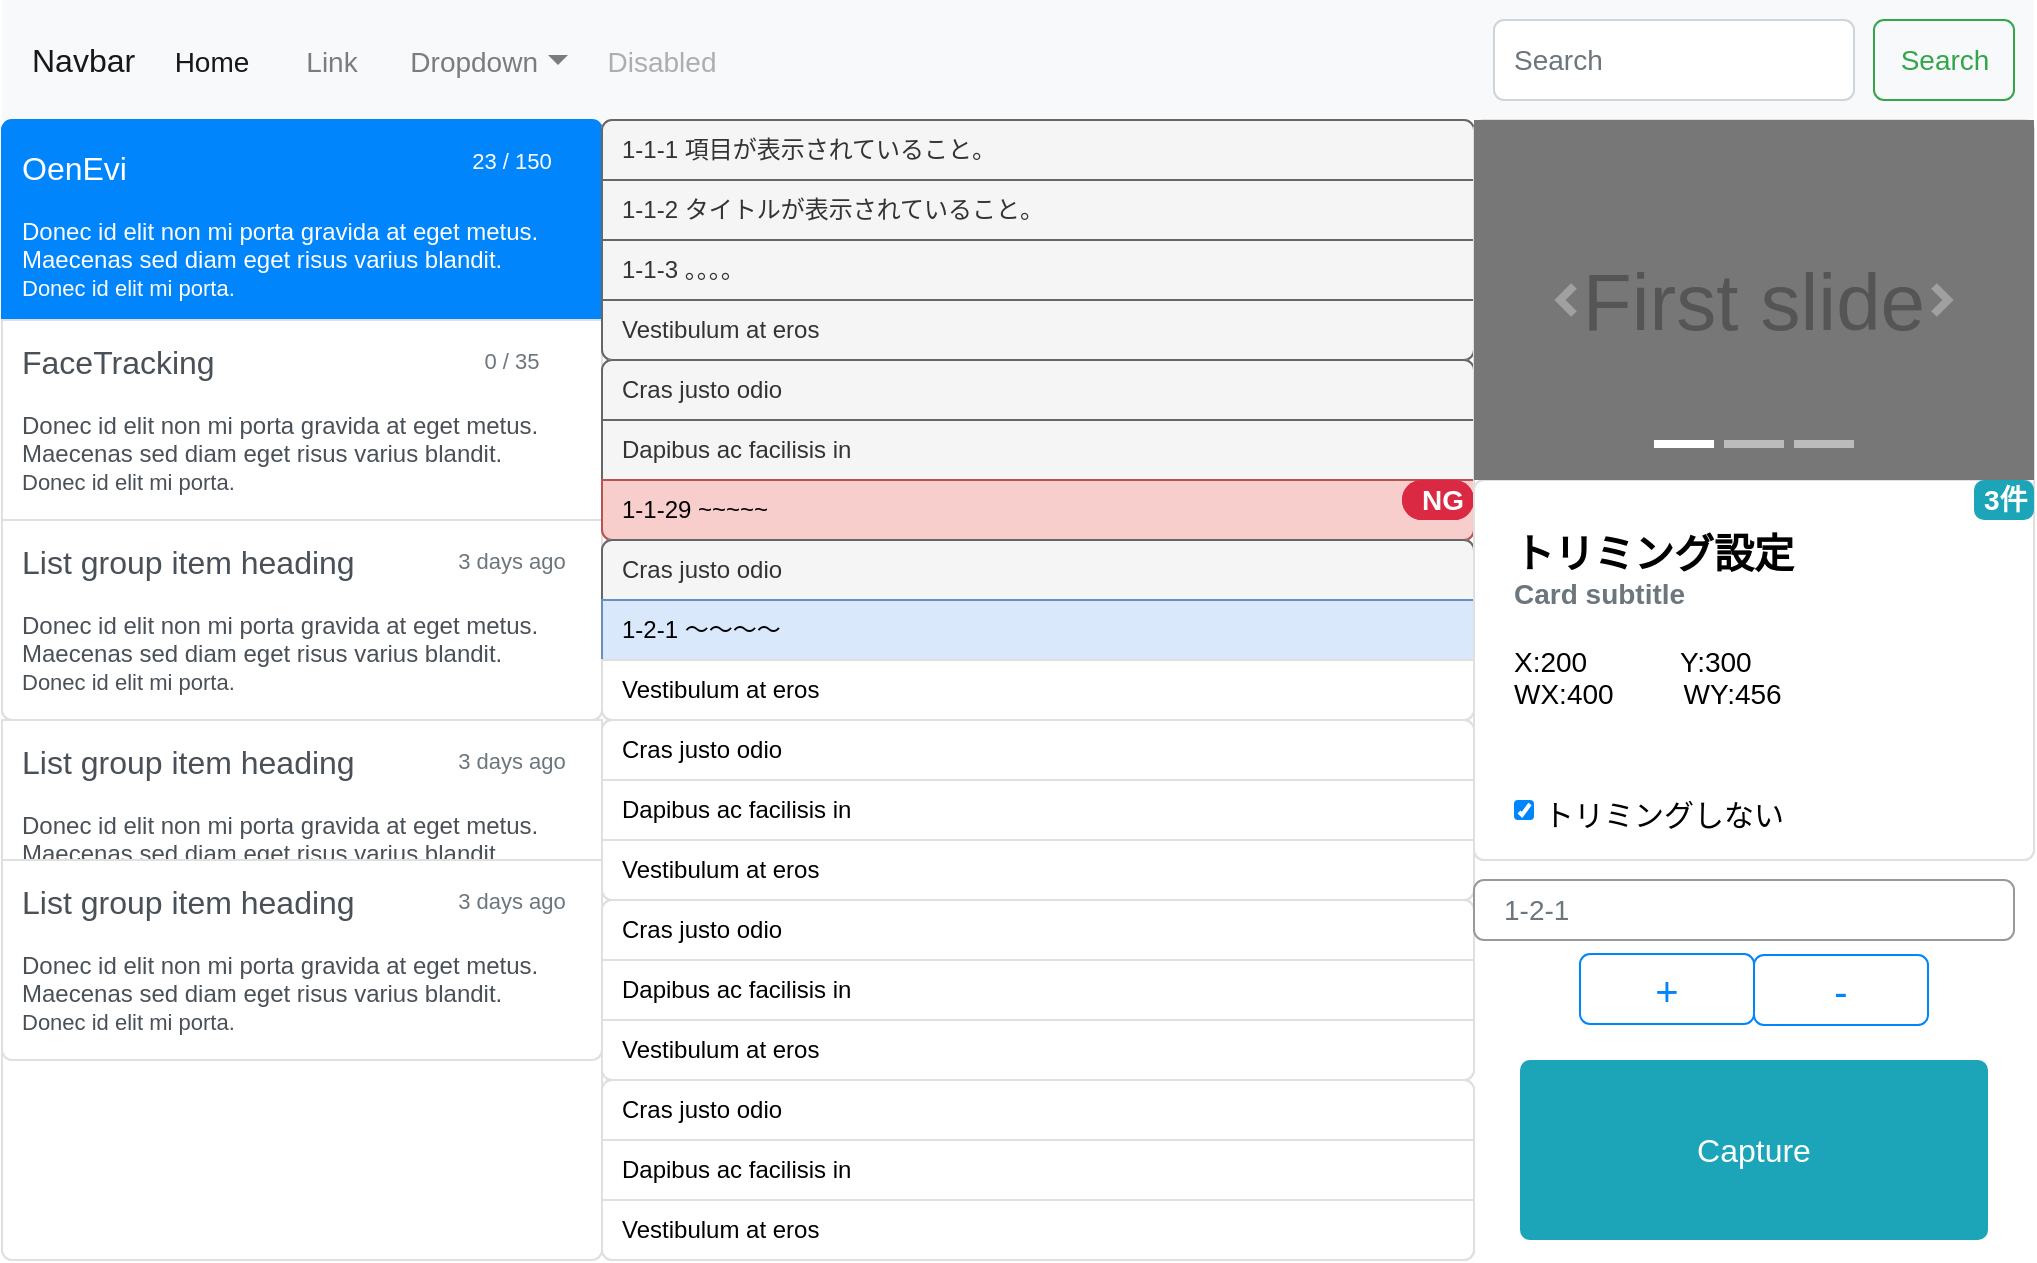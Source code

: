 <mxfile version="16.5.1" type="device"><diagram id="9KeFbnxSZEx94XTQzao4" name="ページ1"><mxGraphModel dx="1038" dy="641" grid="1" gridSize="10" guides="1" tooltips="1" connect="1" arrows="1" fold="1" page="1" pageScale="1" pageWidth="827" pageHeight="1169" math="0" shadow="0"><root><mxCell id="0"/><mxCell id="1" parent="0"/><mxCell id="iXNHDfkQNujfCfpNy__4-1" value="Navbar" style="html=1;shadow=0;dashed=0;fillColor=#F8F9FA;strokeColor=none;fontSize=16;fontColor=#181819;align=left;spacing=15;" vertex="1" parent="1"><mxGeometry x="14" y="90" width="1016" height="60" as="geometry"/></mxCell><mxCell id="iXNHDfkQNujfCfpNy__4-2" value="Home" style="fillColor=none;strokeColor=none;fontSize=14;fontColor=#181819;align=center;" vertex="1" parent="iXNHDfkQNujfCfpNy__4-1"><mxGeometry width="70" height="40" relative="1" as="geometry"><mxPoint x="70" y="10" as="offset"/></mxGeometry></mxCell><mxCell id="iXNHDfkQNujfCfpNy__4-3" value="Link" style="fillColor=none;strokeColor=none;fontSize=14;fontColor=#7C7C7D;align=center;" vertex="1" parent="iXNHDfkQNujfCfpNy__4-1"><mxGeometry width="50" height="40" relative="1" as="geometry"><mxPoint x="140" y="10" as="offset"/></mxGeometry></mxCell><mxCell id="iXNHDfkQNujfCfpNy__4-4" value="Dropdown" style="fillColor=none;strokeColor=none;fontSize=14;fontColor=#7C7C7D;align=right;spacingRight=20;" vertex="1" parent="iXNHDfkQNujfCfpNy__4-1"><mxGeometry width="100" height="40" relative="1" as="geometry"><mxPoint x="190" y="10" as="offset"/></mxGeometry></mxCell><mxCell id="iXNHDfkQNujfCfpNy__4-5" value="" style="shape=triangle;direction=south;fillColor=#7C7C7D;strokeColor=none;perimeter=none;" vertex="1" parent="iXNHDfkQNujfCfpNy__4-4"><mxGeometry x="1" y="0.5" width="10" height="5" relative="1" as="geometry"><mxPoint x="-17" y="-2.5" as="offset"/></mxGeometry></mxCell><mxCell id="iXNHDfkQNujfCfpNy__4-6" value="Disabled" style="fillColor=none;strokeColor=none;fontSize=14;fontColor=#ADAEAF;align=center;" vertex="1" parent="iXNHDfkQNujfCfpNy__4-1"><mxGeometry width="80" height="40" relative="1" as="geometry"><mxPoint x="290" y="10" as="offset"/></mxGeometry></mxCell><mxCell id="iXNHDfkQNujfCfpNy__4-7" value="Search" style="html=1;shadow=0;dashed=0;shape=mxgraph.bootstrap.rrect;rSize=5;fontSize=14;fontColor=#33A64C;strokeColor=#33A64C;fillColor=none;" vertex="1" parent="iXNHDfkQNujfCfpNy__4-1"><mxGeometry x="1" width="70" height="40" relative="1" as="geometry"><mxPoint x="-80" y="10" as="offset"/></mxGeometry></mxCell><mxCell id="iXNHDfkQNujfCfpNy__4-8" value="Search" style="html=1;shadow=0;dashed=0;shape=mxgraph.bootstrap.rrect;rSize=5;fontSize=14;fontColor=#6C767D;strokeColor=#CED4DA;fillColor=#ffffff;align=left;spacing=10;" vertex="1" parent="iXNHDfkQNujfCfpNy__4-1"><mxGeometry x="1" width="180" height="40" relative="1" as="geometry"><mxPoint x="-270" y="10" as="offset"/></mxGeometry></mxCell><mxCell id="iXNHDfkQNujfCfpNy__4-9" value="" style="html=1;shadow=0;dashed=0;shape=mxgraph.bootstrap.rrect;rSize=5;strokeColor=#DFDFDF;html=1;whiteSpace=wrap;fillColor=#FFFFFF;fontColor=#495057;" vertex="1" parent="1"><mxGeometry x="14" y="150" width="300" height="300" as="geometry"/></mxCell><mxCell id="iXNHDfkQNujfCfpNy__4-10" value="&lt;span style=&quot;font-size: 16px&quot;&gt;OenEvi&lt;/span&gt;&lt;br&gt;&lt;br&gt;Donec id elit non mi porta gravida at eget metus. Maecenas sed diam eget risus varius blandit.&lt;br&gt;&lt;font style=&quot;font-size: 11px&quot;&gt;Donec id elit mi porta.&lt;/font&gt;" style="html=1;shadow=0;dashed=0;shape=mxgraph.bootstrap.topButton;rSize=5;perimeter=none;whiteSpace=wrap;resizeWidth=1;align=left;spacing=10;verticalAlign=top;fillColor=#0085FC;strokeColor=#0085FC;fontColor=#ffffff;" vertex="1" parent="iXNHDfkQNujfCfpNy__4-9"><mxGeometry width="300" height="100" relative="1" as="geometry"/></mxCell><mxCell id="iXNHDfkQNujfCfpNy__4-11" value="23 / 150" style="strokeColor=none;fillColor=none;fontColor=#ffffff;fontSize=11;" vertex="1" parent="iXNHDfkQNujfCfpNy__4-10"><mxGeometry x="1" width="90" height="40" relative="1" as="geometry"><mxPoint x="-90" as="offset"/></mxGeometry></mxCell><mxCell id="iXNHDfkQNujfCfpNy__4-12" value="&lt;font style=&quot;font-size: 16px&quot;&gt;FaceTracking&lt;/font&gt;&lt;br&gt;&lt;br&gt;Donec id elit non mi porta gravida at eget metus. Maecenas sed diam eget risus varius blandit.&lt;br&gt;&lt;font style=&quot;font-size: 11px&quot;&gt;Donec id elit mi porta.&lt;/font&gt;" style="strokeColor=inherit;fillColor=inherit;gradientColor=inherit;fontColor=inherit;html=1;shadow=0;dashed=0;perimeter=none;whiteSpace=wrap;resizeWidth=1;align=left;spacing=10;" vertex="1" parent="iXNHDfkQNujfCfpNy__4-9"><mxGeometry width="300" height="100" relative="1" as="geometry"><mxPoint y="100" as="offset"/></mxGeometry></mxCell><mxCell id="iXNHDfkQNujfCfpNy__4-13" value="0 / 35" style="strokeColor=none;fillColor=none;fontColor=#6C767D;fontSize=11;" vertex="1" parent="iXNHDfkQNujfCfpNy__4-12"><mxGeometry x="1" width="90" height="40" relative="1" as="geometry"><mxPoint x="-90" as="offset"/></mxGeometry></mxCell><mxCell id="iXNHDfkQNujfCfpNy__4-14" value="&lt;font style=&quot;font-size: 16px&quot;&gt;List group item heading&lt;/font&gt;&lt;br&gt;&lt;br&gt;Donec id elit non mi porta gravida at eget metus. Maecenas sed diam eget risus varius blandit.&lt;br&gt;&lt;font style=&quot;font-size: 11px&quot;&gt;Donec id elit mi porta.&lt;/font&gt;" style="strokeColor=inherit;fillColor=inherit;gradientColor=inherit;fontColor=inherit;html=1;shadow=0;dashed=0;shape=mxgraph.bootstrap.bottomButton;rSize=5;perimeter=none;whiteSpace=wrap;resizeWidth=1;resizeHeight=0;align=left;spacing=10;" vertex="1" parent="iXNHDfkQNujfCfpNy__4-9"><mxGeometry y="1" width="300" height="100" relative="1" as="geometry"><mxPoint y="-100" as="offset"/></mxGeometry></mxCell><mxCell id="iXNHDfkQNujfCfpNy__4-15" value="3 days ago" style="strokeColor=none;fillColor=none;fontColor=#6C767D;fontSize=11;" vertex="1" parent="iXNHDfkQNujfCfpNy__4-14"><mxGeometry x="1" width="90" height="40" relative="1" as="geometry"><mxPoint x="-90" as="offset"/></mxGeometry></mxCell><mxCell id="iXNHDfkQNujfCfpNy__4-24" value="" style="html=1;shadow=0;dashed=0;shape=mxgraph.bootstrap.rrect;rSize=5;strokeColor=#DFDFDF;html=1;whiteSpace=wrap;fillColor=#FFFFFF;fontColor=#495057;" vertex="1" parent="1"><mxGeometry x="14" y="450" width="300" height="270" as="geometry"/></mxCell><mxCell id="iXNHDfkQNujfCfpNy__4-27" value="&lt;font style=&quot;font-size: 16px&quot;&gt;List group item heading&lt;/font&gt;&lt;br&gt;&lt;br&gt;Donec id elit non mi porta gravida at eget metus. Maecenas sed diam eget risus varius blandit.&lt;br&gt;&lt;font style=&quot;font-size: 11px&quot;&gt;Donec id elit mi porta.&lt;/font&gt;" style="strokeColor=inherit;fillColor=inherit;gradientColor=inherit;fontColor=inherit;html=1;shadow=0;dashed=0;perimeter=none;whiteSpace=wrap;resizeWidth=1;align=left;spacing=10;" vertex="1" parent="iXNHDfkQNujfCfpNy__4-24"><mxGeometry width="300" height="100" relative="1" as="geometry"><mxPoint as="offset"/></mxGeometry></mxCell><mxCell id="iXNHDfkQNujfCfpNy__4-28" value="3 days ago" style="strokeColor=none;fillColor=none;fontColor=#6C767D;fontSize=11;" vertex="1" parent="iXNHDfkQNujfCfpNy__4-27"><mxGeometry x="1" width="90" height="40" relative="1" as="geometry"><mxPoint x="-90" as="offset"/></mxGeometry></mxCell><mxCell id="iXNHDfkQNujfCfpNy__4-29" value="&lt;font style=&quot;font-size: 16px&quot;&gt;List group item heading&lt;/font&gt;&lt;br&gt;&lt;br&gt;Donec id elit non mi porta gravida at eget metus. Maecenas sed diam eget risus varius blandit.&lt;br&gt;&lt;font style=&quot;font-size: 11px&quot;&gt;Donec id elit mi porta.&lt;/font&gt;" style="strokeColor=inherit;fillColor=inherit;gradientColor=inherit;fontColor=inherit;html=1;shadow=0;dashed=0;shape=mxgraph.bootstrap.bottomButton;rSize=5;perimeter=none;whiteSpace=wrap;resizeWidth=1;resizeHeight=0;align=left;spacing=10;" vertex="1" parent="iXNHDfkQNujfCfpNy__4-24"><mxGeometry y="1" width="300" height="100" relative="1" as="geometry"><mxPoint y="-200" as="offset"/></mxGeometry></mxCell><mxCell id="iXNHDfkQNujfCfpNy__4-30" value="3 days ago" style="strokeColor=none;fillColor=none;fontColor=#6C767D;fontSize=11;" vertex="1" parent="iXNHDfkQNujfCfpNy__4-29"><mxGeometry x="1" width="90" height="40" relative="1" as="geometry"><mxPoint x="-90" as="offset"/></mxGeometry></mxCell><mxCell id="iXNHDfkQNujfCfpNy__4-31" value="" style="html=1;shadow=0;dashed=0;shape=mxgraph.bootstrap.rrect;rSize=5;strokeColor=#DFDFDF;html=1;whiteSpace=wrap;fillColor=#FFFFFF;fontColor=#000000;" vertex="1" parent="1"><mxGeometry x="314" y="150" width="436" height="120" as="geometry"/></mxCell><mxCell id="iXNHDfkQNujfCfpNy__4-32" value="1-1-1 項目が表示されていること。" style="html=1;shadow=0;dashed=0;shape=mxgraph.bootstrap.topButton;strokeColor=#666666;fillColor=#f5f5f5;rSize=5;perimeter=none;whiteSpace=wrap;resizeWidth=1;align=left;spacing=10;fontColor=#333333;" vertex="1" parent="iXNHDfkQNujfCfpNy__4-31"><mxGeometry width="436.0" height="30" relative="1" as="geometry"/></mxCell><mxCell id="iXNHDfkQNujfCfpNy__4-33" value="1-1-2 タイトルが表示されていること。" style="strokeColor=#666666;fillColor=#f5f5f5;fontColor=#333333;html=1;shadow=0;dashed=0;perimeter=none;whiteSpace=wrap;resizeWidth=1;align=left;spacing=10;" vertex="1" parent="iXNHDfkQNujfCfpNy__4-31"><mxGeometry width="436.0" height="30" relative="1" as="geometry"><mxPoint y="30" as="offset"/></mxGeometry></mxCell><mxCell id="iXNHDfkQNujfCfpNy__4-34" value="1-1-3 。。。。" style="strokeColor=#666666;fillColor=#f5f5f5;fontColor=#333333;html=1;shadow=0;dashed=0;perimeter=none;whiteSpace=wrap;resizeWidth=1;align=left;spacing=10;" vertex="1" parent="iXNHDfkQNujfCfpNy__4-31"><mxGeometry width="436.0" height="30" relative="1" as="geometry"><mxPoint y="60" as="offset"/></mxGeometry></mxCell><mxCell id="iXNHDfkQNujfCfpNy__4-35" value="Vestibulum at eros" style="strokeColor=#666666;fillColor=#f5f5f5;fontColor=#333333;html=1;shadow=0;dashed=0;shape=mxgraph.bootstrap.bottomButton;rSize=5;perimeter=none;whiteSpace=wrap;resizeWidth=1;resizeHeight=0;align=left;spacing=10;" vertex="1" parent="iXNHDfkQNujfCfpNy__4-31"><mxGeometry y="1" width="436.0" height="30" relative="1" as="geometry"><mxPoint y="-30" as="offset"/></mxGeometry></mxCell><mxCell id="iXNHDfkQNujfCfpNy__4-36" value="" style="html=1;shadow=0;dashed=0;shape=mxgraph.bootstrap.rrect;rSize=5;strokeColor=#DFDFDF;html=1;whiteSpace=wrap;fillColor=#FFFFFF;fontColor=#000000;" vertex="1" parent="1"><mxGeometry x="314" y="270" width="436" height="90" as="geometry"/></mxCell><mxCell id="iXNHDfkQNujfCfpNy__4-37" value="Cras justo odio" style="strokeColor=#666666;fillColor=#f5f5f5;fontColor=#333333;html=1;shadow=0;dashed=0;shape=mxgraph.bootstrap.topButton;rSize=5;perimeter=none;whiteSpace=wrap;resizeWidth=1;align=left;spacing=10;" vertex="1" parent="iXNHDfkQNujfCfpNy__4-36"><mxGeometry width="436.0" height="30" relative="1" as="geometry"/></mxCell><mxCell id="iXNHDfkQNujfCfpNy__4-38" value="Dapibus ac facilisis in" style="strokeColor=#666666;fillColor=#f5f5f5;fontColor=#333333;html=1;shadow=0;dashed=0;perimeter=none;whiteSpace=wrap;resizeWidth=1;align=left;spacing=10;" vertex="1" parent="iXNHDfkQNujfCfpNy__4-36"><mxGeometry width="436.0" height="30" relative="1" as="geometry"><mxPoint y="30" as="offset"/></mxGeometry></mxCell><mxCell id="iXNHDfkQNujfCfpNy__4-39" value="1-1-29 ~~~~~" style="strokeColor=#b85450;fillColor=#f8cecc;html=1;shadow=0;dashed=0;shape=mxgraph.bootstrap.bottomButton;rSize=5;perimeter=none;whiteSpace=wrap;resizeWidth=1;resizeHeight=0;align=left;spacing=10;" vertex="1" parent="iXNHDfkQNujfCfpNy__4-36"><mxGeometry y="1" width="436.0" height="30" relative="1" as="geometry"><mxPoint y="-30" as="offset"/></mxGeometry></mxCell><mxCell id="iXNHDfkQNujfCfpNy__4-88" value="NG" style="rounded=1;whiteSpace=wrap;html=1;arcSize=50;strokeColor=none;strokeWidth=1;fillColor=#DB2843;fontColor=#FFFFFF;whiteSpace=wrap;align=left;verticalAlign=middle;spacingLeft=0;fontStyle=1;fontSize=14;spacing=10;" vertex="1" parent="iXNHDfkQNujfCfpNy__4-36"><mxGeometry x="400" y="60" width="36" height="20" as="geometry"/></mxCell><mxCell id="iXNHDfkQNujfCfpNy__4-89" value="NG" style="rounded=1;whiteSpace=wrap;html=1;arcSize=50;strokeColor=none;strokeWidth=1;fillColor=#DB2843;fontColor=#FFFFFF;whiteSpace=wrap;align=left;verticalAlign=middle;spacingLeft=0;fontStyle=1;fontSize=14;spacing=10;" vertex="1" parent="iXNHDfkQNujfCfpNy__4-36"><mxGeometry x="400" y="60" width="36" height="20" as="geometry"/></mxCell><mxCell id="iXNHDfkQNujfCfpNy__4-40" value="" style="html=1;shadow=0;dashed=0;shape=mxgraph.bootstrap.rrect;rSize=5;strokeColor=#DFDFDF;html=1;whiteSpace=wrap;fillColor=#FFFFFF;fontColor=#000000;" vertex="1" parent="1"><mxGeometry x="314" y="360" width="436" height="90" as="geometry"/></mxCell><mxCell id="iXNHDfkQNujfCfpNy__4-41" value="Cras justo odio" style="strokeColor=#666666;fillColor=#f5f5f5;fontColor=#333333;html=1;shadow=0;dashed=0;shape=mxgraph.bootstrap.topButton;rSize=5;perimeter=none;whiteSpace=wrap;resizeWidth=1;align=left;spacing=10;" vertex="1" parent="iXNHDfkQNujfCfpNy__4-40"><mxGeometry width="436.0" height="30" relative="1" as="geometry"/></mxCell><mxCell id="iXNHDfkQNujfCfpNy__4-42" value="1-2-1 ～～～～" style="strokeColor=#6c8ebf;fillColor=#dae8fc;html=1;shadow=0;dashed=0;perimeter=none;whiteSpace=wrap;resizeWidth=1;align=left;spacing=10;" vertex="1" parent="iXNHDfkQNujfCfpNy__4-40"><mxGeometry width="436.0" height="30" relative="1" as="geometry"><mxPoint y="30" as="offset"/></mxGeometry></mxCell><mxCell id="iXNHDfkQNujfCfpNy__4-43" value="Vestibulum at eros" style="strokeColor=inherit;fillColor=inherit;gradientColor=inherit;fontColor=inherit;html=1;shadow=0;dashed=0;shape=mxgraph.bootstrap.bottomButton;rSize=5;perimeter=none;whiteSpace=wrap;resizeWidth=1;resizeHeight=0;align=left;spacing=10;" vertex="1" parent="iXNHDfkQNujfCfpNy__4-40"><mxGeometry y="1" width="436.0" height="30" relative="1" as="geometry"><mxPoint y="-30" as="offset"/></mxGeometry></mxCell><mxCell id="iXNHDfkQNujfCfpNy__4-44" value="" style="html=1;shadow=0;dashed=0;shape=mxgraph.bootstrap.rrect;rSize=5;strokeColor=#DFDFDF;html=1;whiteSpace=wrap;fillColor=#FFFFFF;fontColor=#000000;" vertex="1" parent="1"><mxGeometry x="314" y="450" width="436" height="90" as="geometry"/></mxCell><mxCell id="iXNHDfkQNujfCfpNy__4-45" value="Cras justo odio" style="strokeColor=inherit;fillColor=inherit;gradientColor=inherit;fontColor=inherit;html=1;shadow=0;dashed=0;shape=mxgraph.bootstrap.topButton;rSize=5;perimeter=none;whiteSpace=wrap;resizeWidth=1;align=left;spacing=10;" vertex="1" parent="iXNHDfkQNujfCfpNy__4-44"><mxGeometry width="436.0" height="30" relative="1" as="geometry"/></mxCell><mxCell id="iXNHDfkQNujfCfpNy__4-46" value="Dapibus ac facilisis in" style="strokeColor=inherit;fillColor=inherit;gradientColor=inherit;fontColor=inherit;html=1;shadow=0;dashed=0;perimeter=none;whiteSpace=wrap;resizeWidth=1;align=left;spacing=10;" vertex="1" parent="iXNHDfkQNujfCfpNy__4-44"><mxGeometry width="436.0" height="30" relative="1" as="geometry"><mxPoint y="30" as="offset"/></mxGeometry></mxCell><mxCell id="iXNHDfkQNujfCfpNy__4-47" value="Vestibulum at eros" style="strokeColor=inherit;fillColor=inherit;gradientColor=inherit;fontColor=inherit;html=1;shadow=0;dashed=0;shape=mxgraph.bootstrap.bottomButton;rSize=5;perimeter=none;whiteSpace=wrap;resizeWidth=1;resizeHeight=0;align=left;spacing=10;" vertex="1" parent="iXNHDfkQNujfCfpNy__4-44"><mxGeometry y="1" width="436.0" height="30" relative="1" as="geometry"><mxPoint y="-30" as="offset"/></mxGeometry></mxCell><mxCell id="iXNHDfkQNujfCfpNy__4-48" value="" style="html=1;shadow=0;dashed=0;shape=mxgraph.bootstrap.rrect;rSize=5;strokeColor=#DFDFDF;html=1;whiteSpace=wrap;fillColor=#FFFFFF;fontColor=#000000;" vertex="1" parent="1"><mxGeometry x="314" y="540" width="436" height="90" as="geometry"/></mxCell><mxCell id="iXNHDfkQNujfCfpNy__4-49" value="Cras justo odio" style="strokeColor=inherit;fillColor=inherit;gradientColor=inherit;fontColor=inherit;html=1;shadow=0;dashed=0;shape=mxgraph.bootstrap.topButton;rSize=5;perimeter=none;whiteSpace=wrap;resizeWidth=1;align=left;spacing=10;" vertex="1" parent="iXNHDfkQNujfCfpNy__4-48"><mxGeometry width="436.0" height="30" relative="1" as="geometry"/></mxCell><mxCell id="iXNHDfkQNujfCfpNy__4-50" value="Dapibus ac facilisis in" style="strokeColor=inherit;fillColor=inherit;gradientColor=inherit;fontColor=inherit;html=1;shadow=0;dashed=0;perimeter=none;whiteSpace=wrap;resizeWidth=1;align=left;spacing=10;" vertex="1" parent="iXNHDfkQNujfCfpNy__4-48"><mxGeometry width="436.0" height="30" relative="1" as="geometry"><mxPoint y="30" as="offset"/></mxGeometry></mxCell><mxCell id="iXNHDfkQNujfCfpNy__4-51" value="Vestibulum at eros" style="strokeColor=inherit;fillColor=inherit;gradientColor=inherit;fontColor=inherit;html=1;shadow=0;dashed=0;shape=mxgraph.bootstrap.bottomButton;rSize=5;perimeter=none;whiteSpace=wrap;resizeWidth=1;resizeHeight=0;align=left;spacing=10;" vertex="1" parent="iXNHDfkQNujfCfpNy__4-48"><mxGeometry y="1" width="436.0" height="30" relative="1" as="geometry"><mxPoint y="-30" as="offset"/></mxGeometry></mxCell><mxCell id="iXNHDfkQNujfCfpNy__4-52" value="" style="html=1;shadow=0;dashed=0;shape=mxgraph.bootstrap.rrect;rSize=5;strokeColor=#DFDFDF;html=1;whiteSpace=wrap;fillColor=#FFFFFF;fontColor=#000000;" vertex="1" parent="1"><mxGeometry x="314" y="630" width="436" height="90" as="geometry"/></mxCell><mxCell id="iXNHDfkQNujfCfpNy__4-53" value="Cras justo odio" style="strokeColor=inherit;fillColor=inherit;gradientColor=inherit;fontColor=inherit;html=1;shadow=0;dashed=0;shape=mxgraph.bootstrap.topButton;rSize=5;perimeter=none;whiteSpace=wrap;resizeWidth=1;align=left;spacing=10;" vertex="1" parent="iXNHDfkQNujfCfpNy__4-52"><mxGeometry width="436.0" height="30" relative="1" as="geometry"/></mxCell><mxCell id="iXNHDfkQNujfCfpNy__4-54" value="Dapibus ac facilisis in" style="strokeColor=inherit;fillColor=inherit;gradientColor=inherit;fontColor=inherit;html=1;shadow=0;dashed=0;perimeter=none;whiteSpace=wrap;resizeWidth=1;align=left;spacing=10;" vertex="1" parent="iXNHDfkQNujfCfpNy__4-52"><mxGeometry width="436.0" height="30" relative="1" as="geometry"><mxPoint y="30" as="offset"/></mxGeometry></mxCell><mxCell id="iXNHDfkQNujfCfpNy__4-55" value="Vestibulum at eros" style="strokeColor=inherit;fillColor=inherit;gradientColor=inherit;fontColor=inherit;html=1;shadow=0;dashed=0;shape=mxgraph.bootstrap.bottomButton;rSize=5;perimeter=none;whiteSpace=wrap;resizeWidth=1;resizeHeight=0;align=left;spacing=10;" vertex="1" parent="iXNHDfkQNujfCfpNy__4-52"><mxGeometry y="1" width="436.0" height="30" relative="1" as="geometry"><mxPoint y="-30" as="offset"/></mxGeometry></mxCell><mxCell id="iXNHDfkQNujfCfpNy__4-64" value="&lt;b&gt;&lt;font style=&quot;font-size: 20px&quot;&gt;Card title&lt;/font&gt;&lt;/b&gt;&lt;br&gt;&lt;br&gt;This is a wider card with supporting text below as a natural lead-in to additional content. This content is a little bit longer.&lt;br&gt;&lt;br&gt;&lt;font style=&quot;font-size: 12px&quot; color=&quot;#999999&quot;&gt;Last udated 3 mind ago&lt;/font&gt;" style="html=1;shadow=0;dashed=0;shape=mxgraph.bootstrap.rrect;rSize=5;strokeColor=#DFDFDF;html=1;whiteSpace=wrap;fillColor=#ffffff;fontColor=#000000;verticalAlign=bottom;align=left;spacing=20;fontSize=14;" vertex="1" parent="1"><mxGeometry x="750" y="150" width="280" height="370" as="geometry"/></mxCell><mxCell id="iXNHDfkQNujfCfpNy__4-70" value="&lt;b&gt;&lt;font style=&quot;font-size: 20px&quot;&gt;トリミング設定&lt;/font&gt;&lt;/b&gt;&lt;font color=&quot;#6c767d&quot;&gt;&lt;b&gt;&lt;font style=&quot;font-size: 14px&quot;&gt;&lt;br style=&quot;font-size: 10px&quot;&gt;Card subtitle&lt;br&gt;&lt;/font&gt;&lt;/b&gt;&lt;/font&gt;&lt;br style=&quot;font-size: 14px&quot;&gt;X:200&amp;nbsp; &amp;nbsp; &amp;nbsp; &amp;nbsp; &amp;nbsp; &amp;nbsp; Y:300&lt;br&gt;WX:400&amp;nbsp; &amp;nbsp; &amp;nbsp; &amp;nbsp; &amp;nbsp;WY:456" style="html=1;shadow=0;dashed=0;shape=mxgraph.bootstrap.rrect;rSize=5;strokeColor=#DFDFDF;html=1;whiteSpace=wrap;fillColor=#ffffff;fontColor=#000000;verticalAlign=top;align=left;spacing=20;fontSize=14;" vertex="1" parent="iXNHDfkQNujfCfpNy__4-64"><mxGeometry y="180" width="280" height="190" as="geometry"/></mxCell><mxCell id="iXNHDfkQNujfCfpNy__4-82" value="&lt;span style=&quot;font-size: 15px&quot;&gt;トリミングしない&lt;/span&gt;" style="html=1;shadow=0;dashed=0;shape=mxgraph.bootstrap.checkbox2;labelPosition=right;verticalLabelPosition=middle;align=left;verticalAlign=middle;gradientColor=#DEDEDE;fillColor=#EDEDED;checked=1;spacing=5;checkedFill=#0085FC;checkedStroke=#ffffff;sketch=0;fontSize=20;" vertex="1" parent="iXNHDfkQNujfCfpNy__4-64"><mxGeometry x="20" y="340" width="10" height="10" as="geometry"/></mxCell><mxCell id="iXNHDfkQNujfCfpNy__4-90" value="First slide" style="html=1;shadow=0;dashed=0;strokeColor=none;strokeWidth=1;fillColor=#777777;fontColor=#555555;whiteSpace=wrap;align=center;verticalAlign=middle;fontStyle=0;fontSize=40;" vertex="1" parent="iXNHDfkQNujfCfpNy__4-64"><mxGeometry width="280" height="180" as="geometry"/></mxCell><mxCell id="iXNHDfkQNujfCfpNy__4-91" value="" style="html=1;verticalLabelPosition=bottom;labelBackgroundColor=#ffffff;verticalAlign=top;shadow=0;dashed=0;strokeWidth=4;shape=mxgraph.ios7.misc.more;strokeColor=#a0a0a0;fontSize=15;" vertex="1" parent="iXNHDfkQNujfCfpNy__4-90"><mxGeometry x="1" y="0.5" width="7" height="14" relative="1" as="geometry"><mxPoint x="-50" y="-7" as="offset"/></mxGeometry></mxCell><mxCell id="iXNHDfkQNujfCfpNy__4-92" value="" style="flipH=1;html=1;verticalLabelPosition=bottom;labelBackgroundColor=#ffffff;verticalAlign=top;shadow=0;dashed=0;strokeWidth=4;shape=mxgraph.ios7.misc.more;strokeColor=#a0a0a0;fontSize=15;" vertex="1" parent="iXNHDfkQNujfCfpNy__4-90"><mxGeometry y="0.5" width="7" height="14" relative="1" as="geometry"><mxPoint x="43" y="-7" as="offset"/></mxGeometry></mxCell><mxCell id="iXNHDfkQNujfCfpNy__4-93" value="" style="html=1;shadow=0;strokeColor=none;fillColor=#ffffff;fontSize=15;" vertex="1" parent="iXNHDfkQNujfCfpNy__4-90"><mxGeometry x="0.5" y="1" width="30" height="4" relative="1" as="geometry"><mxPoint x="-50" y="-20" as="offset"/></mxGeometry></mxCell><mxCell id="iXNHDfkQNujfCfpNy__4-94" value="" style="html=1;shadow=0;strokeColor=none;fillColor=#BBBBBB;fontSize=15;" vertex="1" parent="iXNHDfkQNujfCfpNy__4-90"><mxGeometry x="0.5" y="1" width="30" height="4" relative="1" as="geometry"><mxPoint x="-15" y="-20" as="offset"/></mxGeometry></mxCell><mxCell id="iXNHDfkQNujfCfpNy__4-95" value="" style="html=1;shadow=0;strokeColor=none;fillColor=#BBBBBB;fontSize=15;" vertex="1" parent="iXNHDfkQNujfCfpNy__4-90"><mxGeometry x="0.5" y="1" width="30" height="4" relative="1" as="geometry"><mxPoint x="20" y="-20" as="offset"/></mxGeometry></mxCell><mxCell id="iXNHDfkQNujfCfpNy__4-96" value="3件" style="html=1;shadow=0;dashed=0;shape=mxgraph.bootstrap.rrect;rSize=5;strokeColor=none;strokeWidth=1;fillColor=#1CA5B8;fontColor=#FFFFFF;whiteSpace=wrap;align=left;verticalAlign=middle;spacingLeft=0;fontStyle=1;fontSize=14;spacing=5;" vertex="1" parent="iXNHDfkQNujfCfpNy__4-64"><mxGeometry x="250" y="180" width="30" height="20" as="geometry"/></mxCell><mxCell id="iXNHDfkQNujfCfpNy__4-75" value="Capture" style="html=1;shadow=0;dashed=0;shape=mxgraph.bootstrap.rrect;rSize=5;strokeColor=none;strokeWidth=1;fillColor=#1CA5B8;fontColor=#FFFFFF;whiteSpace=wrap;align=center;verticalAlign=middle;spacingLeft=0;fontStyle=0;fontSize=16;spacing=5;" vertex="1" parent="1"><mxGeometry x="773" y="620" width="234" height="90" as="geometry"/></mxCell><mxCell id="iXNHDfkQNujfCfpNy__4-77" value="1-2-1" style="html=1;shadow=0;dashed=0;shape=mxgraph.bootstrap.rrect;rSize=5;fillColor=none;strokeColor=#999999;align=left;spacing=15;fontSize=14;fontColor=#6C767D;" vertex="1" parent="1"><mxGeometry width="270" height="30" relative="1" as="geometry"><mxPoint x="750" y="530" as="offset"/></mxGeometry></mxCell><mxCell id="iXNHDfkQNujfCfpNy__4-80" value="&lt;font style=&quot;font-size: 20px&quot;&gt;+&lt;/font&gt;" style="html=1;shadow=0;dashed=0;shape=mxgraph.bootstrap.rrect;rSize=5;strokeColor=#0085FC;strokeWidth=1;fillColor=none;fontColor=#0085FC;whiteSpace=wrap;align=center;verticalAlign=middle;spacingLeft=0;fontStyle=0;fontSize=16;spacing=5;" vertex="1" parent="1"><mxGeometry x="803" y="567" width="87" height="35" as="geometry"/></mxCell><mxCell id="iXNHDfkQNujfCfpNy__4-81" value="&lt;font style=&quot;font-size: 20px&quot;&gt;-&lt;/font&gt;" style="html=1;shadow=0;dashed=0;shape=mxgraph.bootstrap.rrect;rSize=5;strokeColor=#0085FC;strokeWidth=1;fillColor=none;fontColor=#0085FC;whiteSpace=wrap;align=center;verticalAlign=middle;spacingLeft=0;fontStyle=0;fontSize=16;spacing=5;" vertex="1" parent="1"><mxGeometry x="890" y="567.5" width="87" height="35" as="geometry"/></mxCell></root></mxGraphModel></diagram></mxfile>